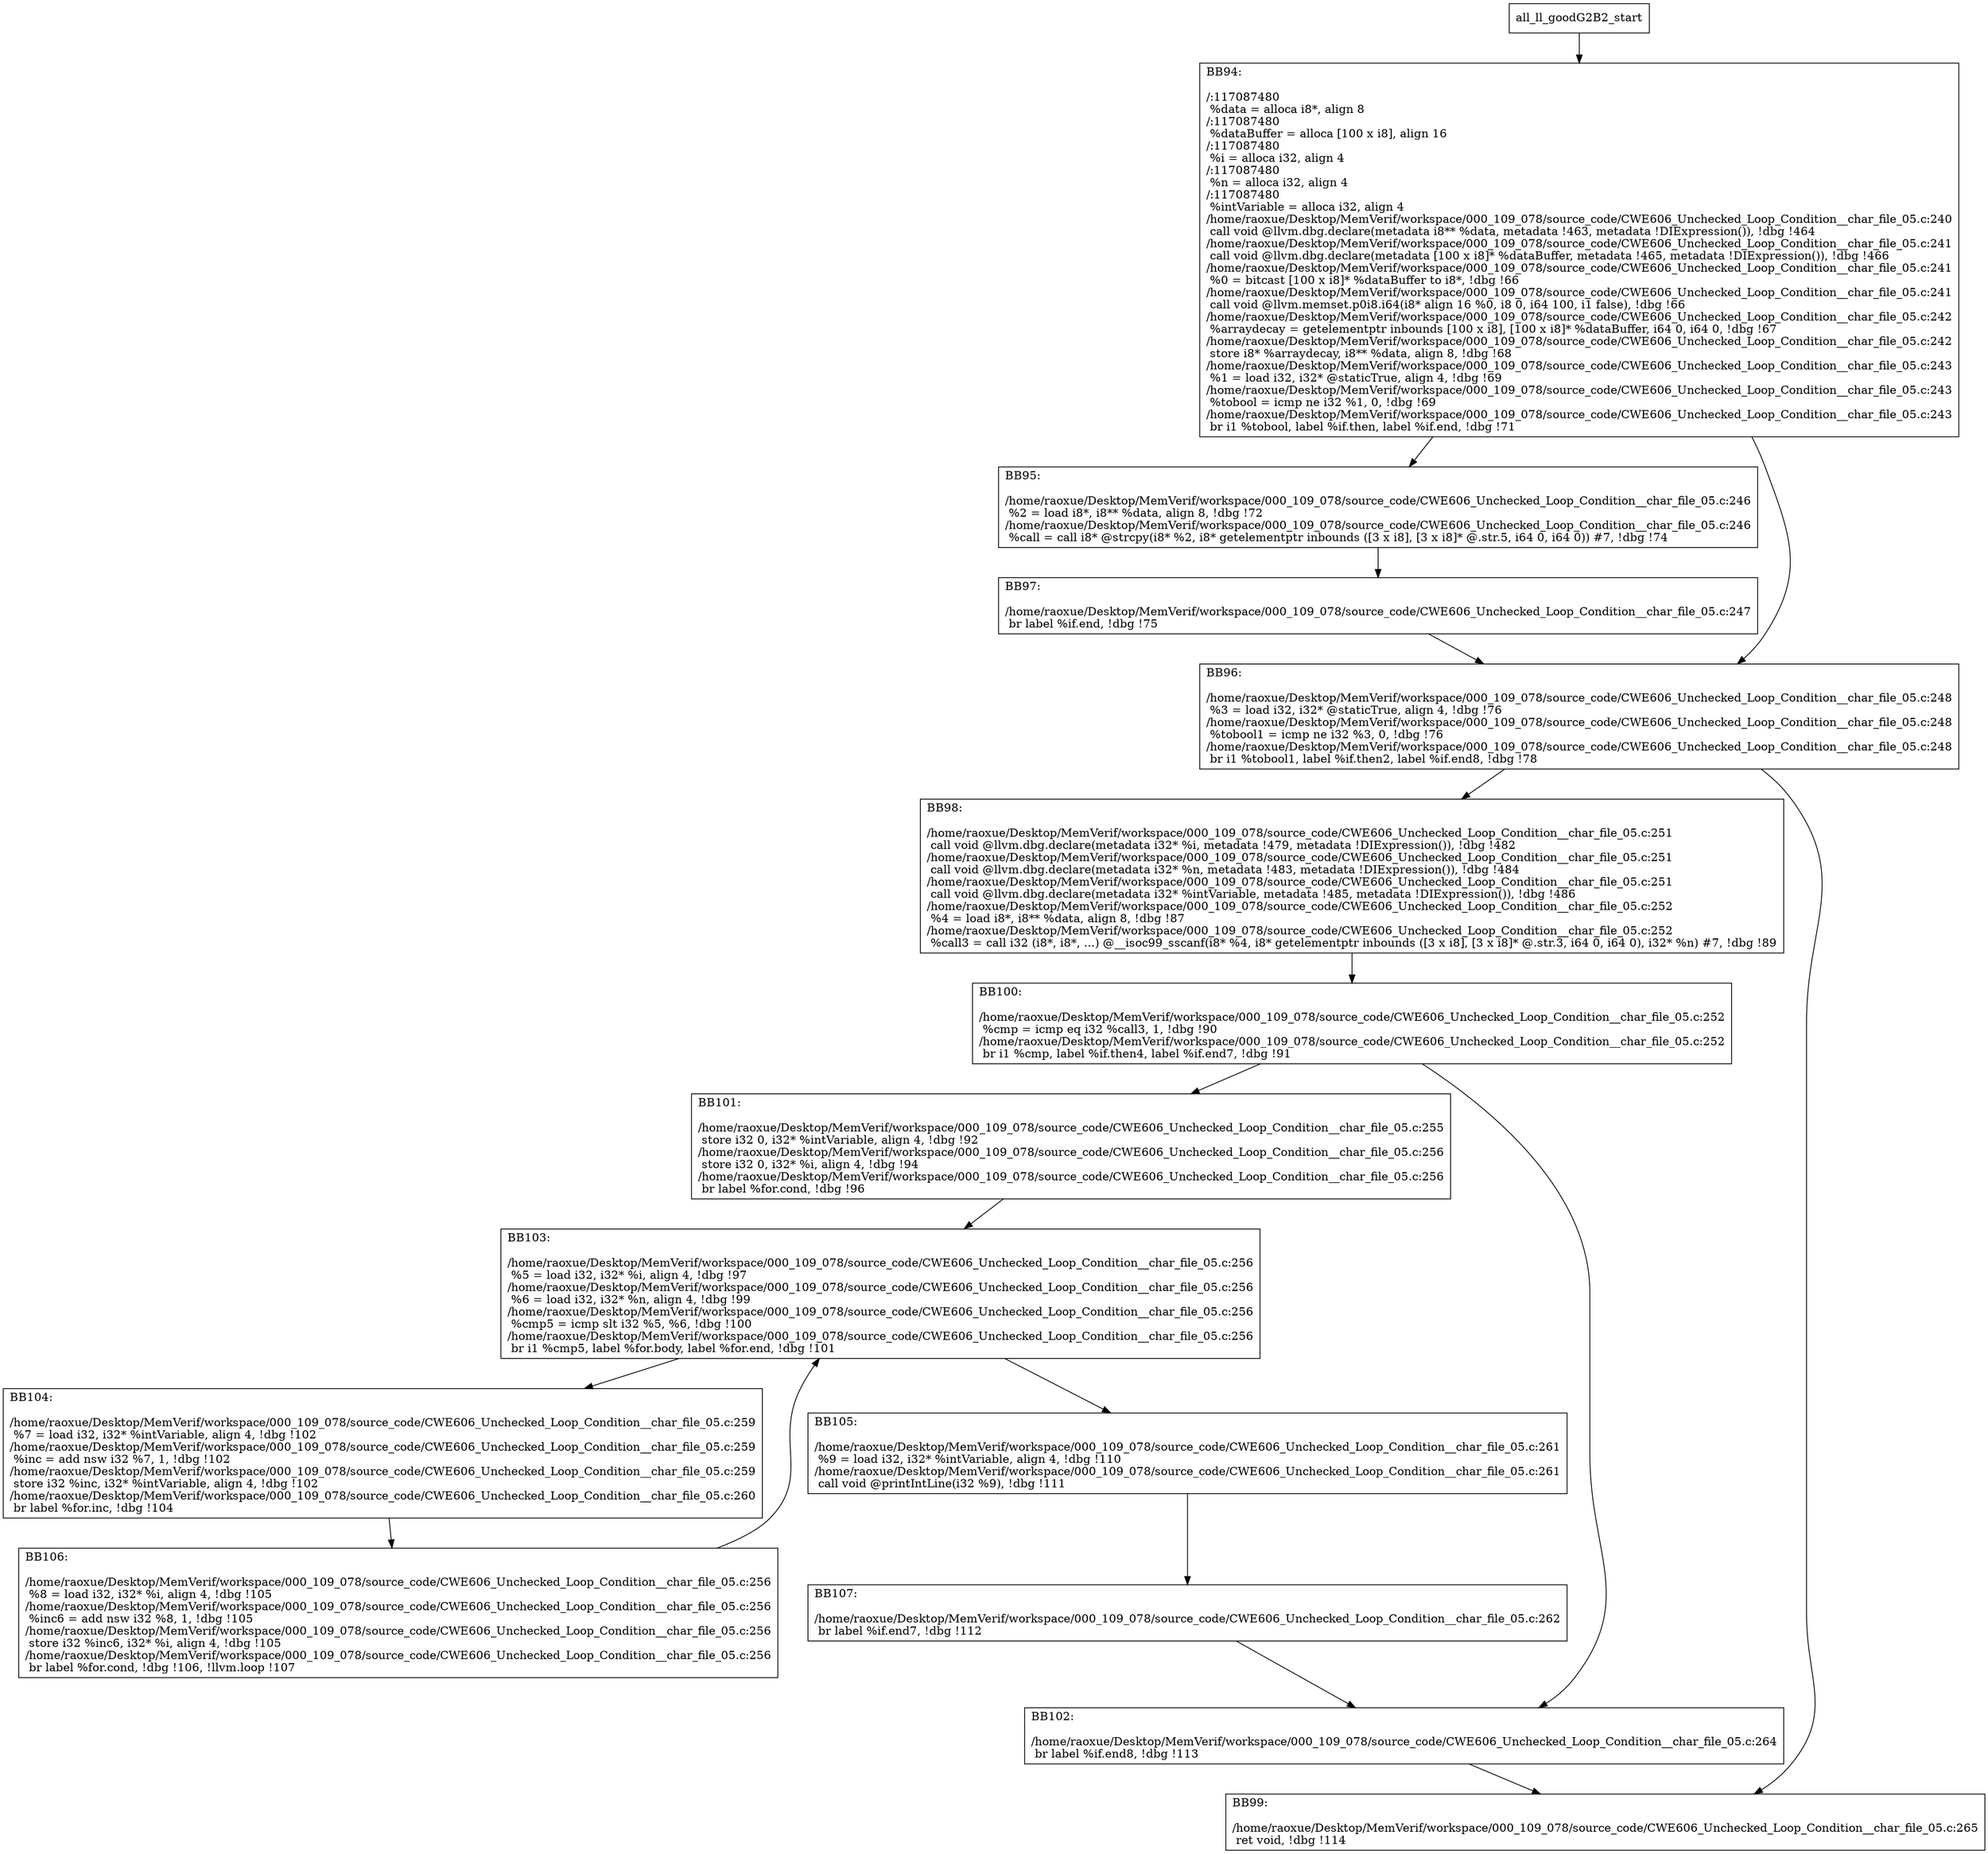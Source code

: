 digraph "CFG for'all_ll_goodG2B2' function" {
	BBall_ll_goodG2B2_start[shape=record,label="{all_ll_goodG2B2_start}"];
	BBall_ll_goodG2B2_start-> all_ll_goodG2B2BB94;
	all_ll_goodG2B2BB94 [shape=record, label="{BB94:\l\l/:117087480\l
  %data = alloca i8*, align 8\l
/:117087480\l
  %dataBuffer = alloca [100 x i8], align 16\l
/:117087480\l
  %i = alloca i32, align 4\l
/:117087480\l
  %n = alloca i32, align 4\l
/:117087480\l
  %intVariable = alloca i32, align 4\l
/home/raoxue/Desktop/MemVerif/workspace/000_109_078/source_code/CWE606_Unchecked_Loop_Condition__char_file_05.c:240\l
  call void @llvm.dbg.declare(metadata i8** %data, metadata !463, metadata !DIExpression()), !dbg !464\l
/home/raoxue/Desktop/MemVerif/workspace/000_109_078/source_code/CWE606_Unchecked_Loop_Condition__char_file_05.c:241\l
  call void @llvm.dbg.declare(metadata [100 x i8]* %dataBuffer, metadata !465, metadata !DIExpression()), !dbg !466\l
/home/raoxue/Desktop/MemVerif/workspace/000_109_078/source_code/CWE606_Unchecked_Loop_Condition__char_file_05.c:241\l
  %0 = bitcast [100 x i8]* %dataBuffer to i8*, !dbg !66\l
/home/raoxue/Desktop/MemVerif/workspace/000_109_078/source_code/CWE606_Unchecked_Loop_Condition__char_file_05.c:241\l
  call void @llvm.memset.p0i8.i64(i8* align 16 %0, i8 0, i64 100, i1 false), !dbg !66\l
/home/raoxue/Desktop/MemVerif/workspace/000_109_078/source_code/CWE606_Unchecked_Loop_Condition__char_file_05.c:242\l
  %arraydecay = getelementptr inbounds [100 x i8], [100 x i8]* %dataBuffer, i64 0, i64 0, !dbg !67\l
/home/raoxue/Desktop/MemVerif/workspace/000_109_078/source_code/CWE606_Unchecked_Loop_Condition__char_file_05.c:242\l
  store i8* %arraydecay, i8** %data, align 8, !dbg !68\l
/home/raoxue/Desktop/MemVerif/workspace/000_109_078/source_code/CWE606_Unchecked_Loop_Condition__char_file_05.c:243\l
  %1 = load i32, i32* @staticTrue, align 4, !dbg !69\l
/home/raoxue/Desktop/MemVerif/workspace/000_109_078/source_code/CWE606_Unchecked_Loop_Condition__char_file_05.c:243\l
  %tobool = icmp ne i32 %1, 0, !dbg !69\l
/home/raoxue/Desktop/MemVerif/workspace/000_109_078/source_code/CWE606_Unchecked_Loop_Condition__char_file_05.c:243\l
  br i1 %tobool, label %if.then, label %if.end, !dbg !71\l
}"];
	all_ll_goodG2B2BB94-> all_ll_goodG2B2BB95;
	all_ll_goodG2B2BB94-> all_ll_goodG2B2BB96;
	all_ll_goodG2B2BB95 [shape=record, label="{BB95:\l\l/home/raoxue/Desktop/MemVerif/workspace/000_109_078/source_code/CWE606_Unchecked_Loop_Condition__char_file_05.c:246\l
  %2 = load i8*, i8** %data, align 8, !dbg !72\l
/home/raoxue/Desktop/MemVerif/workspace/000_109_078/source_code/CWE606_Unchecked_Loop_Condition__char_file_05.c:246\l
  %call = call i8* @strcpy(i8* %2, i8* getelementptr inbounds ([3 x i8], [3 x i8]* @.str.5, i64 0, i64 0)) #7, !dbg !74\l
}"];
	all_ll_goodG2B2BB95-> all_ll_goodG2B2BB97;
	all_ll_goodG2B2BB97 [shape=record, label="{BB97:\l\l/home/raoxue/Desktop/MemVerif/workspace/000_109_078/source_code/CWE606_Unchecked_Loop_Condition__char_file_05.c:247\l
  br label %if.end, !dbg !75\l
}"];
	all_ll_goodG2B2BB97-> all_ll_goodG2B2BB96;
	all_ll_goodG2B2BB96 [shape=record, label="{BB96:\l\l/home/raoxue/Desktop/MemVerif/workspace/000_109_078/source_code/CWE606_Unchecked_Loop_Condition__char_file_05.c:248\l
  %3 = load i32, i32* @staticTrue, align 4, !dbg !76\l
/home/raoxue/Desktop/MemVerif/workspace/000_109_078/source_code/CWE606_Unchecked_Loop_Condition__char_file_05.c:248\l
  %tobool1 = icmp ne i32 %3, 0, !dbg !76\l
/home/raoxue/Desktop/MemVerif/workspace/000_109_078/source_code/CWE606_Unchecked_Loop_Condition__char_file_05.c:248\l
  br i1 %tobool1, label %if.then2, label %if.end8, !dbg !78\l
}"];
	all_ll_goodG2B2BB96-> all_ll_goodG2B2BB98;
	all_ll_goodG2B2BB96-> all_ll_goodG2B2BB99;
	all_ll_goodG2B2BB98 [shape=record, label="{BB98:\l\l/home/raoxue/Desktop/MemVerif/workspace/000_109_078/source_code/CWE606_Unchecked_Loop_Condition__char_file_05.c:251\l
  call void @llvm.dbg.declare(metadata i32* %i, metadata !479, metadata !DIExpression()), !dbg !482\l
/home/raoxue/Desktop/MemVerif/workspace/000_109_078/source_code/CWE606_Unchecked_Loop_Condition__char_file_05.c:251\l
  call void @llvm.dbg.declare(metadata i32* %n, metadata !483, metadata !DIExpression()), !dbg !484\l
/home/raoxue/Desktop/MemVerif/workspace/000_109_078/source_code/CWE606_Unchecked_Loop_Condition__char_file_05.c:251\l
  call void @llvm.dbg.declare(metadata i32* %intVariable, metadata !485, metadata !DIExpression()), !dbg !486\l
/home/raoxue/Desktop/MemVerif/workspace/000_109_078/source_code/CWE606_Unchecked_Loop_Condition__char_file_05.c:252\l
  %4 = load i8*, i8** %data, align 8, !dbg !87\l
/home/raoxue/Desktop/MemVerif/workspace/000_109_078/source_code/CWE606_Unchecked_Loop_Condition__char_file_05.c:252\l
  %call3 = call i32 (i8*, i8*, ...) @__isoc99_sscanf(i8* %4, i8* getelementptr inbounds ([3 x i8], [3 x i8]* @.str.3, i64 0, i64 0), i32* %n) #7, !dbg !89\l
}"];
	all_ll_goodG2B2BB98-> all_ll_goodG2B2BB100;
	all_ll_goodG2B2BB100 [shape=record, label="{BB100:\l\l/home/raoxue/Desktop/MemVerif/workspace/000_109_078/source_code/CWE606_Unchecked_Loop_Condition__char_file_05.c:252\l
  %cmp = icmp eq i32 %call3, 1, !dbg !90\l
/home/raoxue/Desktop/MemVerif/workspace/000_109_078/source_code/CWE606_Unchecked_Loop_Condition__char_file_05.c:252\l
  br i1 %cmp, label %if.then4, label %if.end7, !dbg !91\l
}"];
	all_ll_goodG2B2BB100-> all_ll_goodG2B2BB101;
	all_ll_goodG2B2BB100-> all_ll_goodG2B2BB102;
	all_ll_goodG2B2BB101 [shape=record, label="{BB101:\l\l/home/raoxue/Desktop/MemVerif/workspace/000_109_078/source_code/CWE606_Unchecked_Loop_Condition__char_file_05.c:255\l
  store i32 0, i32* %intVariable, align 4, !dbg !92\l
/home/raoxue/Desktop/MemVerif/workspace/000_109_078/source_code/CWE606_Unchecked_Loop_Condition__char_file_05.c:256\l
  store i32 0, i32* %i, align 4, !dbg !94\l
/home/raoxue/Desktop/MemVerif/workspace/000_109_078/source_code/CWE606_Unchecked_Loop_Condition__char_file_05.c:256\l
  br label %for.cond, !dbg !96\l
}"];
	all_ll_goodG2B2BB101-> all_ll_goodG2B2BB103;
	all_ll_goodG2B2BB103 [shape=record, label="{BB103:\l\l/home/raoxue/Desktop/MemVerif/workspace/000_109_078/source_code/CWE606_Unchecked_Loop_Condition__char_file_05.c:256\l
  %5 = load i32, i32* %i, align 4, !dbg !97\l
/home/raoxue/Desktop/MemVerif/workspace/000_109_078/source_code/CWE606_Unchecked_Loop_Condition__char_file_05.c:256\l
  %6 = load i32, i32* %n, align 4, !dbg !99\l
/home/raoxue/Desktop/MemVerif/workspace/000_109_078/source_code/CWE606_Unchecked_Loop_Condition__char_file_05.c:256\l
  %cmp5 = icmp slt i32 %5, %6, !dbg !100\l
/home/raoxue/Desktop/MemVerif/workspace/000_109_078/source_code/CWE606_Unchecked_Loop_Condition__char_file_05.c:256\l
  br i1 %cmp5, label %for.body, label %for.end, !dbg !101\l
}"];
	all_ll_goodG2B2BB103-> all_ll_goodG2B2BB104;
	all_ll_goodG2B2BB103-> all_ll_goodG2B2BB105;
	all_ll_goodG2B2BB104 [shape=record, label="{BB104:\l\l/home/raoxue/Desktop/MemVerif/workspace/000_109_078/source_code/CWE606_Unchecked_Loop_Condition__char_file_05.c:259\l
  %7 = load i32, i32* %intVariable, align 4, !dbg !102\l
/home/raoxue/Desktop/MemVerif/workspace/000_109_078/source_code/CWE606_Unchecked_Loop_Condition__char_file_05.c:259\l
  %inc = add nsw i32 %7, 1, !dbg !102\l
/home/raoxue/Desktop/MemVerif/workspace/000_109_078/source_code/CWE606_Unchecked_Loop_Condition__char_file_05.c:259\l
  store i32 %inc, i32* %intVariable, align 4, !dbg !102\l
/home/raoxue/Desktop/MemVerif/workspace/000_109_078/source_code/CWE606_Unchecked_Loop_Condition__char_file_05.c:260\l
  br label %for.inc, !dbg !104\l
}"];
	all_ll_goodG2B2BB104-> all_ll_goodG2B2BB106;
	all_ll_goodG2B2BB106 [shape=record, label="{BB106:\l\l/home/raoxue/Desktop/MemVerif/workspace/000_109_078/source_code/CWE606_Unchecked_Loop_Condition__char_file_05.c:256\l
  %8 = load i32, i32* %i, align 4, !dbg !105\l
/home/raoxue/Desktop/MemVerif/workspace/000_109_078/source_code/CWE606_Unchecked_Loop_Condition__char_file_05.c:256\l
  %inc6 = add nsw i32 %8, 1, !dbg !105\l
/home/raoxue/Desktop/MemVerif/workspace/000_109_078/source_code/CWE606_Unchecked_Loop_Condition__char_file_05.c:256\l
  store i32 %inc6, i32* %i, align 4, !dbg !105\l
/home/raoxue/Desktop/MemVerif/workspace/000_109_078/source_code/CWE606_Unchecked_Loop_Condition__char_file_05.c:256\l
  br label %for.cond, !dbg !106, !llvm.loop !107\l
}"];
	all_ll_goodG2B2BB106-> all_ll_goodG2B2BB103;
	all_ll_goodG2B2BB105 [shape=record, label="{BB105:\l\l/home/raoxue/Desktop/MemVerif/workspace/000_109_078/source_code/CWE606_Unchecked_Loop_Condition__char_file_05.c:261\l
  %9 = load i32, i32* %intVariable, align 4, !dbg !110\l
/home/raoxue/Desktop/MemVerif/workspace/000_109_078/source_code/CWE606_Unchecked_Loop_Condition__char_file_05.c:261\l
  call void @printIntLine(i32 %9), !dbg !111\l
}"];
	all_ll_goodG2B2BB105-> all_ll_goodG2B2BB107;
	all_ll_goodG2B2BB107 [shape=record, label="{BB107:\l\l/home/raoxue/Desktop/MemVerif/workspace/000_109_078/source_code/CWE606_Unchecked_Loop_Condition__char_file_05.c:262\l
  br label %if.end7, !dbg !112\l
}"];
	all_ll_goodG2B2BB107-> all_ll_goodG2B2BB102;
	all_ll_goodG2B2BB102 [shape=record, label="{BB102:\l\l/home/raoxue/Desktop/MemVerif/workspace/000_109_078/source_code/CWE606_Unchecked_Loop_Condition__char_file_05.c:264\l
  br label %if.end8, !dbg !113\l
}"];
	all_ll_goodG2B2BB102-> all_ll_goodG2B2BB99;
	all_ll_goodG2B2BB99 [shape=record, label="{BB99:\l\l/home/raoxue/Desktop/MemVerif/workspace/000_109_078/source_code/CWE606_Unchecked_Loop_Condition__char_file_05.c:265\l
  ret void, !dbg !114\l
}"];
}
